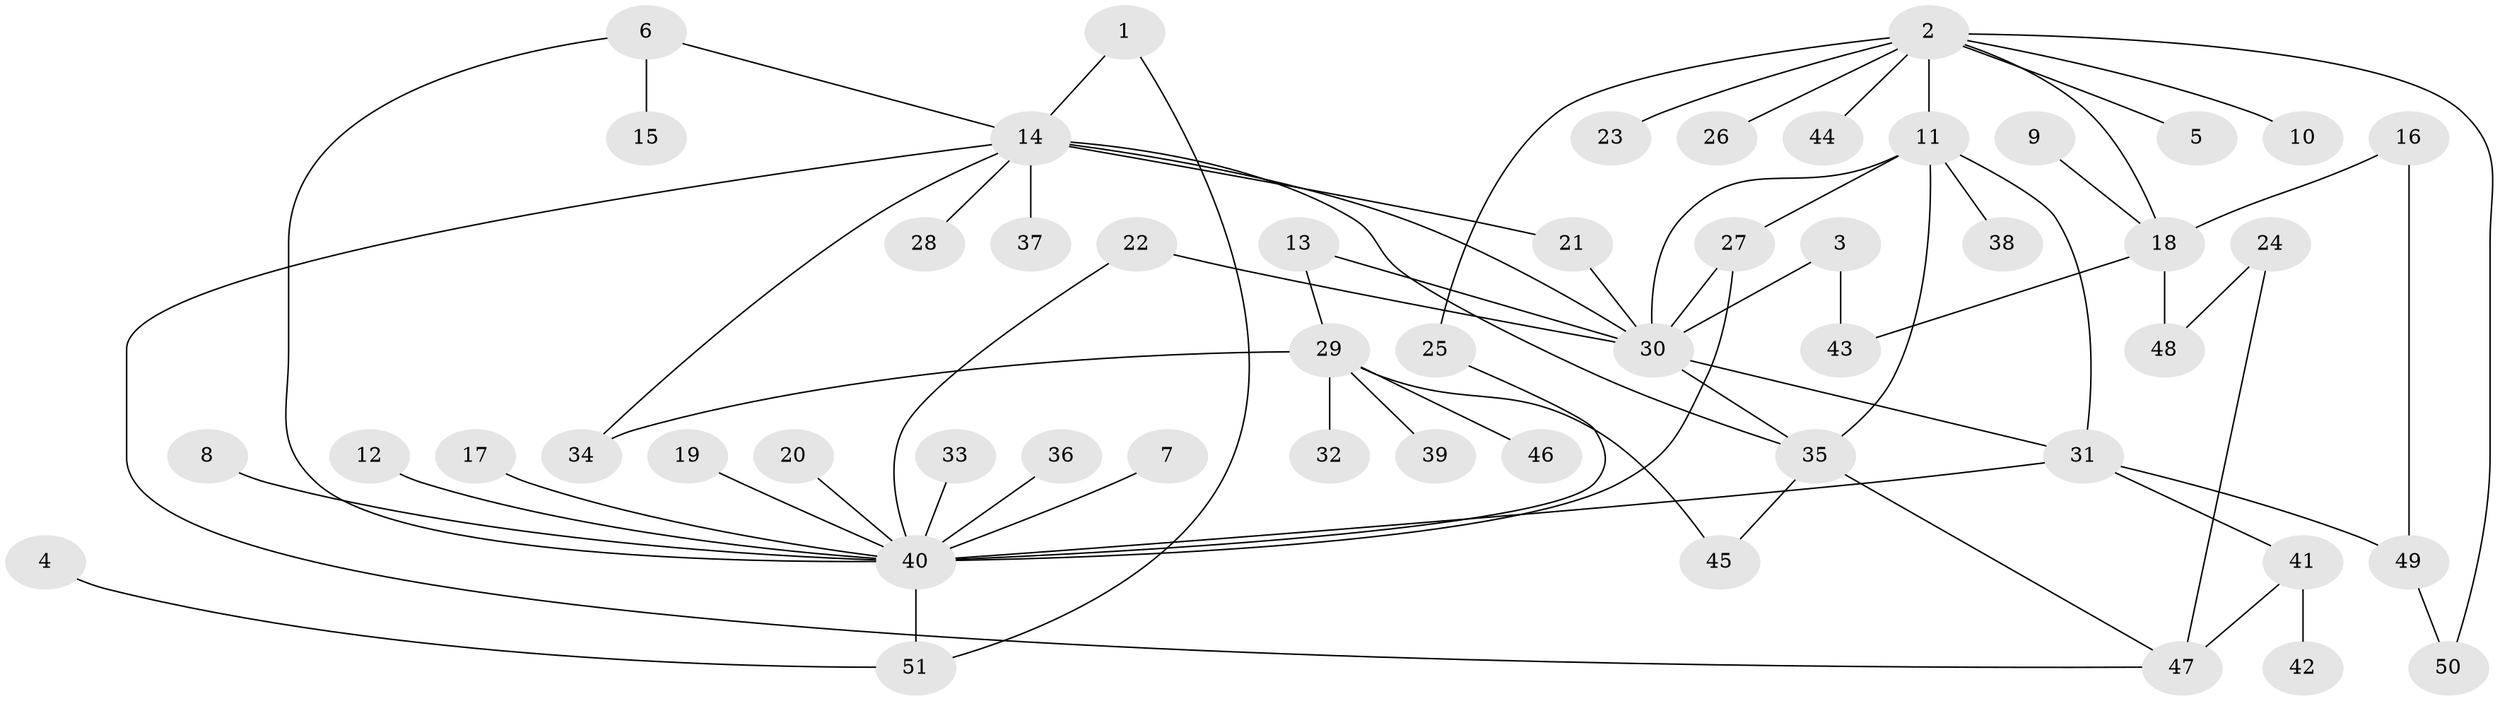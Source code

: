 // original degree distribution, {14: 0.01, 9: 0.01, 11: 0.01, 2: 0.22, 5: 0.04, 13: 0.01, 4: 0.05, 1: 0.52, 3: 0.09, 6: 0.02, 7: 0.01, 19: 0.01}
// Generated by graph-tools (version 1.1) at 2025/01/03/09/25 03:01:49]
// undirected, 51 vertices, 68 edges
graph export_dot {
graph [start="1"]
  node [color=gray90,style=filled];
  1;
  2;
  3;
  4;
  5;
  6;
  7;
  8;
  9;
  10;
  11;
  12;
  13;
  14;
  15;
  16;
  17;
  18;
  19;
  20;
  21;
  22;
  23;
  24;
  25;
  26;
  27;
  28;
  29;
  30;
  31;
  32;
  33;
  34;
  35;
  36;
  37;
  38;
  39;
  40;
  41;
  42;
  43;
  44;
  45;
  46;
  47;
  48;
  49;
  50;
  51;
  1 -- 14 [weight=1.0];
  1 -- 51 [weight=1.0];
  2 -- 5 [weight=1.0];
  2 -- 10 [weight=1.0];
  2 -- 11 [weight=1.0];
  2 -- 18 [weight=1.0];
  2 -- 23 [weight=1.0];
  2 -- 25 [weight=1.0];
  2 -- 26 [weight=1.0];
  2 -- 44 [weight=1.0];
  2 -- 50 [weight=1.0];
  3 -- 30 [weight=1.0];
  3 -- 43 [weight=1.0];
  4 -- 51 [weight=1.0];
  6 -- 14 [weight=1.0];
  6 -- 15 [weight=1.0];
  6 -- 40 [weight=1.0];
  7 -- 40 [weight=1.0];
  8 -- 40 [weight=1.0];
  9 -- 18 [weight=1.0];
  11 -- 27 [weight=1.0];
  11 -- 30 [weight=1.0];
  11 -- 31 [weight=2.0];
  11 -- 35 [weight=1.0];
  11 -- 38 [weight=1.0];
  12 -- 40 [weight=1.0];
  13 -- 29 [weight=1.0];
  13 -- 30 [weight=1.0];
  14 -- 21 [weight=1.0];
  14 -- 28 [weight=1.0];
  14 -- 30 [weight=1.0];
  14 -- 34 [weight=1.0];
  14 -- 35 [weight=1.0];
  14 -- 37 [weight=1.0];
  14 -- 47 [weight=1.0];
  16 -- 18 [weight=1.0];
  16 -- 49 [weight=1.0];
  17 -- 40 [weight=1.0];
  18 -- 43 [weight=1.0];
  18 -- 48 [weight=1.0];
  19 -- 40 [weight=1.0];
  20 -- 40 [weight=1.0];
  21 -- 30 [weight=1.0];
  22 -- 30 [weight=1.0];
  22 -- 40 [weight=1.0];
  24 -- 47 [weight=1.0];
  24 -- 48 [weight=1.0];
  25 -- 40 [weight=1.0];
  27 -- 30 [weight=1.0];
  27 -- 40 [weight=2.0];
  29 -- 32 [weight=1.0];
  29 -- 34 [weight=1.0];
  29 -- 39 [weight=1.0];
  29 -- 45 [weight=1.0];
  29 -- 46 [weight=1.0];
  30 -- 31 [weight=1.0];
  30 -- 35 [weight=1.0];
  31 -- 40 [weight=1.0];
  31 -- 41 [weight=1.0];
  31 -- 49 [weight=1.0];
  33 -- 40 [weight=1.0];
  35 -- 45 [weight=1.0];
  35 -- 47 [weight=1.0];
  36 -- 40 [weight=1.0];
  40 -- 51 [weight=2.0];
  41 -- 42 [weight=1.0];
  41 -- 47 [weight=1.0];
  49 -- 50 [weight=1.0];
}
